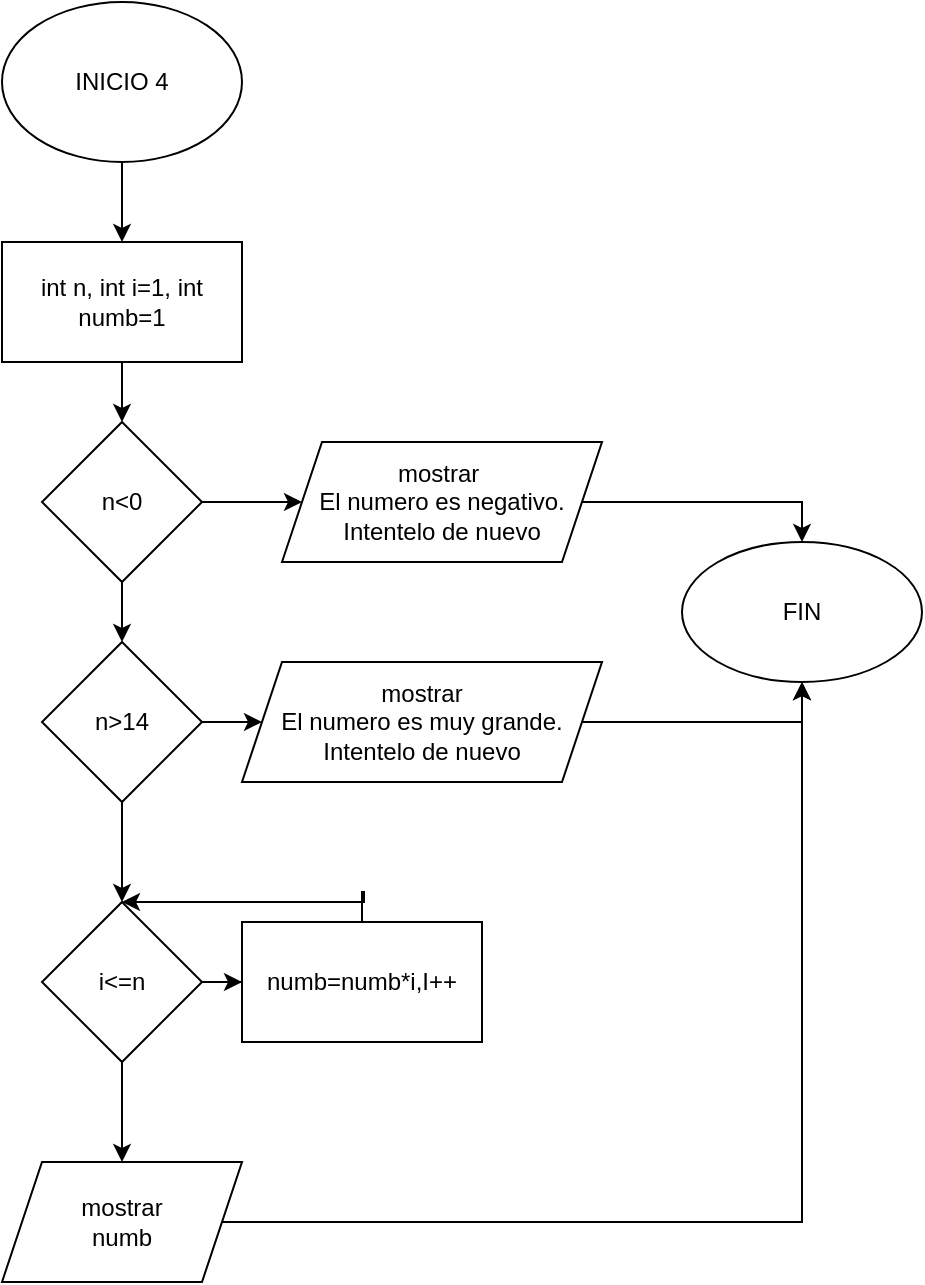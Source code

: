 <mxfile version="24.4.0" type="github">
  <diagram name="Página-1" id="-3R241dyU8Tf0Hv28ITN">
    <mxGraphModel dx="859" dy="912" grid="1" gridSize="10" guides="1" tooltips="1" connect="1" arrows="1" fold="1" page="1" pageScale="1" pageWidth="827" pageHeight="1169" math="0" shadow="0">
      <root>
        <mxCell id="0" />
        <mxCell id="1" parent="0" />
        <mxCell id="ZKc9t-qTmJbJBb0ZEMtp-3" value="" style="edgeStyle=orthogonalEdgeStyle;rounded=0;orthogonalLoop=1;jettySize=auto;html=1;" edge="1" parent="1" source="ZKc9t-qTmJbJBb0ZEMtp-1" target="ZKc9t-qTmJbJBb0ZEMtp-2">
          <mxGeometry relative="1" as="geometry" />
        </mxCell>
        <mxCell id="ZKc9t-qTmJbJBb0ZEMtp-1" value="INICIO 4" style="ellipse;whiteSpace=wrap;html=1;" vertex="1" parent="1">
          <mxGeometry x="330" y="30" width="120" height="80" as="geometry" />
        </mxCell>
        <mxCell id="ZKc9t-qTmJbJBb0ZEMtp-5" value="" style="edgeStyle=orthogonalEdgeStyle;rounded=0;orthogonalLoop=1;jettySize=auto;html=1;" edge="1" parent="1" source="ZKc9t-qTmJbJBb0ZEMtp-2" target="ZKc9t-qTmJbJBb0ZEMtp-4">
          <mxGeometry relative="1" as="geometry" />
        </mxCell>
        <mxCell id="ZKc9t-qTmJbJBb0ZEMtp-2" value="int n,&amp;nbsp;int i=1, int numb=1" style="whiteSpace=wrap;html=1;" vertex="1" parent="1">
          <mxGeometry x="330" y="150" width="120" height="60" as="geometry" />
        </mxCell>
        <mxCell id="ZKc9t-qTmJbJBb0ZEMtp-7" value="" style="edgeStyle=orthogonalEdgeStyle;rounded=0;orthogonalLoop=1;jettySize=auto;html=1;" edge="1" parent="1" source="ZKc9t-qTmJbJBb0ZEMtp-4" target="ZKc9t-qTmJbJBb0ZEMtp-6">
          <mxGeometry relative="1" as="geometry" />
        </mxCell>
        <mxCell id="ZKc9t-qTmJbJBb0ZEMtp-11" value="" style="edgeStyle=orthogonalEdgeStyle;rounded=0;orthogonalLoop=1;jettySize=auto;html=1;" edge="1" parent="1" source="ZKc9t-qTmJbJBb0ZEMtp-4" target="ZKc9t-qTmJbJBb0ZEMtp-10">
          <mxGeometry relative="1" as="geometry" />
        </mxCell>
        <mxCell id="ZKc9t-qTmJbJBb0ZEMtp-4" value="n&amp;lt;0" style="rhombus;whiteSpace=wrap;html=1;" vertex="1" parent="1">
          <mxGeometry x="350" y="240" width="80" height="80" as="geometry" />
        </mxCell>
        <mxCell id="ZKc9t-qTmJbJBb0ZEMtp-9" value="" style="edgeStyle=orthogonalEdgeStyle;rounded=0;orthogonalLoop=1;jettySize=auto;html=1;" edge="1" parent="1" source="ZKc9t-qTmJbJBb0ZEMtp-6" target="ZKc9t-qTmJbJBb0ZEMtp-8">
          <mxGeometry relative="1" as="geometry" />
        </mxCell>
        <mxCell id="ZKc9t-qTmJbJBb0ZEMtp-13" value="" style="edgeStyle=orthogonalEdgeStyle;rounded=0;orthogonalLoop=1;jettySize=auto;html=1;" edge="1" parent="1" source="ZKc9t-qTmJbJBb0ZEMtp-6" target="ZKc9t-qTmJbJBb0ZEMtp-12">
          <mxGeometry relative="1" as="geometry" />
        </mxCell>
        <mxCell id="ZKc9t-qTmJbJBb0ZEMtp-6" value="n&gt;14" style="rhombus;whiteSpace=wrap;html=1;" vertex="1" parent="1">
          <mxGeometry x="350" y="350" width="80" height="80" as="geometry" />
        </mxCell>
        <mxCell id="ZKc9t-qTmJbJBb0ZEMtp-18" value="" style="edgeStyle=orthogonalEdgeStyle;rounded=0;orthogonalLoop=1;jettySize=auto;html=1;" edge="1" parent="1" source="ZKc9t-qTmJbJBb0ZEMtp-8" target="ZKc9t-qTmJbJBb0ZEMtp-17">
          <mxGeometry relative="1" as="geometry" />
        </mxCell>
        <mxCell id="ZKc9t-qTmJbJBb0ZEMtp-22" value="" style="edgeStyle=orthogonalEdgeStyle;rounded=0;orthogonalLoop=1;jettySize=auto;html=1;" edge="1" parent="1" source="ZKc9t-qTmJbJBb0ZEMtp-8" target="ZKc9t-qTmJbJBb0ZEMtp-21">
          <mxGeometry relative="1" as="geometry" />
        </mxCell>
        <mxCell id="ZKc9t-qTmJbJBb0ZEMtp-8" value="i&amp;lt;=n" style="rhombus;whiteSpace=wrap;html=1;" vertex="1" parent="1">
          <mxGeometry x="350" y="480" width="80" height="80" as="geometry" />
        </mxCell>
        <mxCell id="ZKc9t-qTmJbJBb0ZEMtp-15" style="edgeStyle=orthogonalEdgeStyle;rounded=0;orthogonalLoop=1;jettySize=auto;html=1;entryX=0.5;entryY=0;entryDx=0;entryDy=0;" edge="1" parent="1" source="ZKc9t-qTmJbJBb0ZEMtp-10" target="ZKc9t-qTmJbJBb0ZEMtp-14">
          <mxGeometry relative="1" as="geometry" />
        </mxCell>
        <mxCell id="ZKc9t-qTmJbJBb0ZEMtp-10" value="mostrar&amp;nbsp;&lt;div&gt;El numero es negativo. Intentelo de nuevo&lt;br&gt;&lt;/div&gt;" style="shape=parallelogram;perimeter=parallelogramPerimeter;whiteSpace=wrap;html=1;fixedSize=1;" vertex="1" parent="1">
          <mxGeometry x="470" y="250" width="160" height="60" as="geometry" />
        </mxCell>
        <mxCell id="ZKc9t-qTmJbJBb0ZEMtp-16" style="edgeStyle=orthogonalEdgeStyle;rounded=0;orthogonalLoop=1;jettySize=auto;html=1;entryX=0.5;entryY=1;entryDx=0;entryDy=0;" edge="1" parent="1" source="ZKc9t-qTmJbJBb0ZEMtp-12" target="ZKc9t-qTmJbJBb0ZEMtp-14">
          <mxGeometry relative="1" as="geometry" />
        </mxCell>
        <mxCell id="ZKc9t-qTmJbJBb0ZEMtp-12" value="mostrar&lt;div&gt;El numero es muy grande. Intentelo de nuevo&lt;br&gt;&lt;/div&gt;" style="shape=parallelogram;perimeter=parallelogramPerimeter;whiteSpace=wrap;html=1;fixedSize=1;" vertex="1" parent="1">
          <mxGeometry x="450" y="360" width="180" height="60" as="geometry" />
        </mxCell>
        <mxCell id="ZKc9t-qTmJbJBb0ZEMtp-14" value="FIN" style="ellipse;whiteSpace=wrap;html=1;" vertex="1" parent="1">
          <mxGeometry x="670" y="300" width="120" height="70" as="geometry" />
        </mxCell>
        <mxCell id="ZKc9t-qTmJbJBb0ZEMtp-20" style="edgeStyle=orthogonalEdgeStyle;rounded=0;orthogonalLoop=1;jettySize=auto;html=1;entryX=0.5;entryY=0;entryDx=0;entryDy=0;" edge="1" parent="1" source="ZKc9t-qTmJbJBb0ZEMtp-17" target="ZKc9t-qTmJbJBb0ZEMtp-8">
          <mxGeometry relative="1" as="geometry">
            <mxPoint x="510" y="460" as="targetPoint" />
            <Array as="points">
              <mxPoint x="510" y="475" />
              <mxPoint x="511" y="475" />
              <mxPoint x="511" y="480" />
            </Array>
          </mxGeometry>
        </mxCell>
        <mxCell id="ZKc9t-qTmJbJBb0ZEMtp-17" value="numb=numb*i,I++" style="whiteSpace=wrap;html=1;" vertex="1" parent="1">
          <mxGeometry x="450" y="490" width="120" height="60" as="geometry" />
        </mxCell>
        <mxCell id="ZKc9t-qTmJbJBb0ZEMtp-23" style="edgeStyle=orthogonalEdgeStyle;rounded=0;orthogonalLoop=1;jettySize=auto;html=1;" edge="1" parent="1" source="ZKc9t-qTmJbJBb0ZEMtp-21" target="ZKc9t-qTmJbJBb0ZEMtp-14">
          <mxGeometry relative="1" as="geometry" />
        </mxCell>
        <mxCell id="ZKc9t-qTmJbJBb0ZEMtp-21" value="mostrar&lt;div&gt;numb&lt;/div&gt;" style="shape=parallelogram;perimeter=parallelogramPerimeter;whiteSpace=wrap;html=1;fixedSize=1;" vertex="1" parent="1">
          <mxGeometry x="330" y="610" width="120" height="60" as="geometry" />
        </mxCell>
      </root>
    </mxGraphModel>
  </diagram>
</mxfile>
